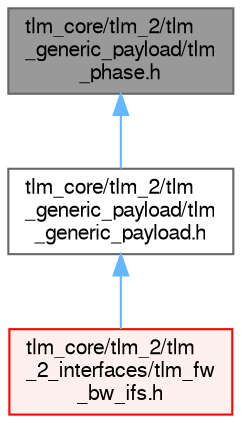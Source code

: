 digraph "tlm_core/tlm_2/tlm_generic_payload/tlm_phase.h"
{
 // LATEX_PDF_SIZE
  bgcolor="transparent";
  edge [fontname=FreeSans,fontsize=10,labelfontname=FreeSans,labelfontsize=10];
  node [fontname=FreeSans,fontsize=10,shape=box,height=0.2,width=0.4];
  Node1 [id="Node000001",label="tlm_core/tlm_2/tlm\l_generic_payload/tlm\l_phase.h",height=0.2,width=0.4,color="gray40", fillcolor="grey60", style="filled", fontcolor="black",tooltip=" "];
  Node1 -> Node2 [id="edge1_Node000001_Node000002",dir="back",color="steelblue1",style="solid",tooltip=" "];
  Node2 [id="Node000002",label="tlm_core/tlm_2/tlm\l_generic_payload/tlm\l_generic_payload.h",height=0.2,width=0.4,color="grey40", fillcolor="white", style="filled",URL="$a00032.html",tooltip=" "];
  Node2 -> Node3 [id="edge2_Node000002_Node000003",dir="back",color="steelblue1",style="solid",tooltip=" "];
  Node3 [id="Node000003",label="tlm_core/tlm_2/tlm\l_2_interfaces/tlm_fw\l_bw_ifs.h",height=0.2,width=0.4,color="red", fillcolor="#FFF0F0", style="filled",URL="$a00056.html",tooltip=" "];
}
